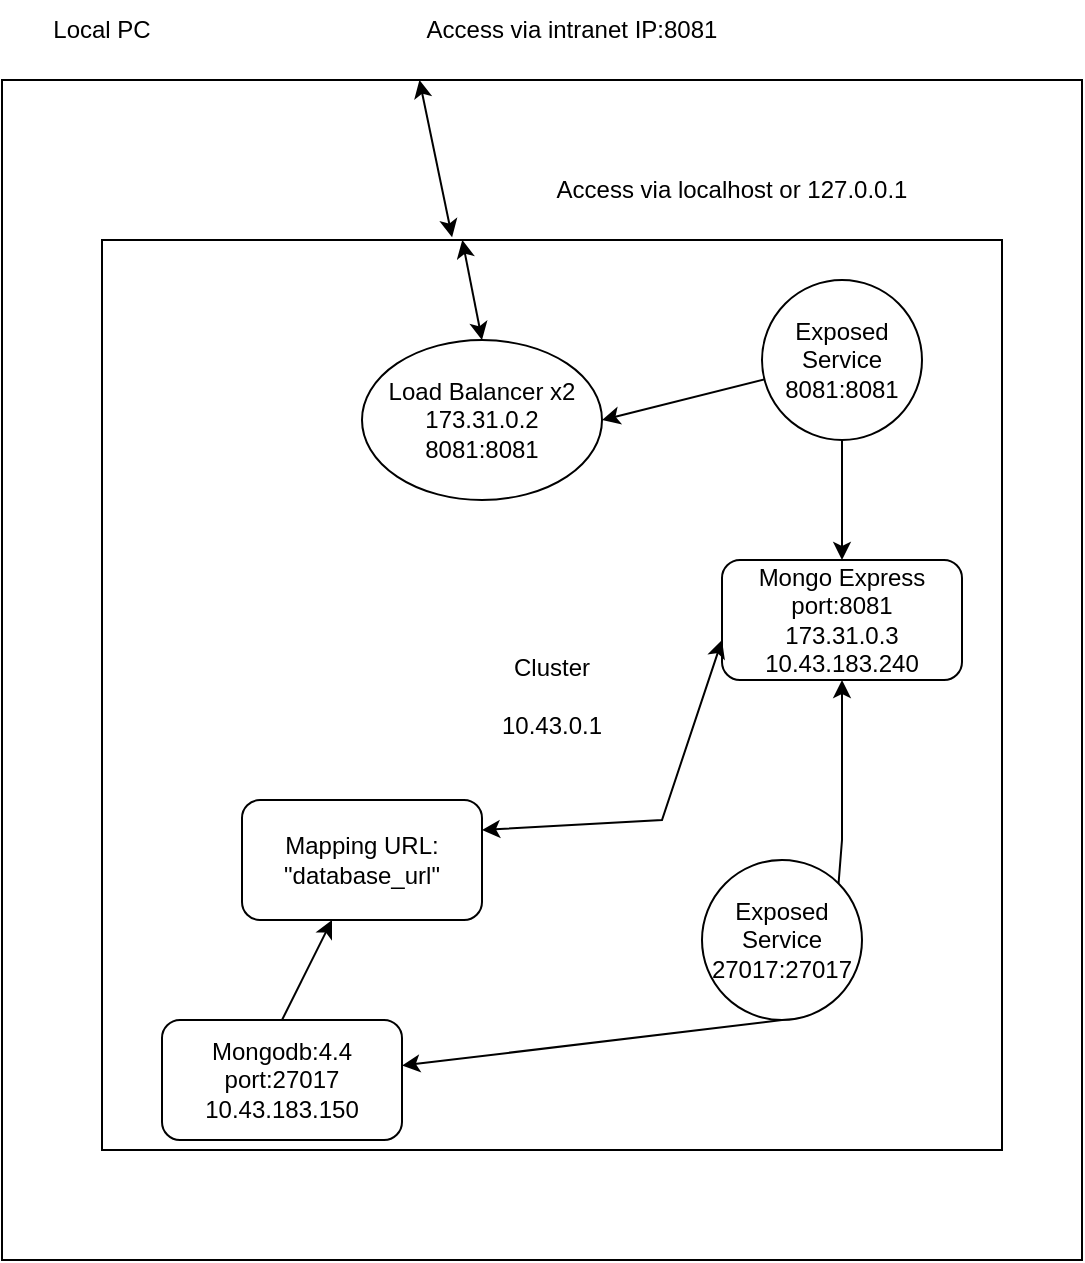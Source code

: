 <mxfile version="15.6.2" type="github">
  <diagram id="js_RON0iSXC88aSPOJ5O" name="Page-1">
    <mxGraphModel dx="1422" dy="794" grid="1" gridSize="10" guides="1" tooltips="1" connect="1" arrows="1" fold="1" page="1" pageScale="1" pageWidth="850" pageHeight="1100" math="0" shadow="0">
      <root>
        <mxCell id="0" />
        <mxCell id="1" parent="0" />
        <mxCell id="7dgOucnESHoZLJwLhFWW-1" value="" style="rounded=0;whiteSpace=wrap;html=1;" vertex="1" parent="1">
          <mxGeometry x="110" y="100" width="540" height="590" as="geometry" />
        </mxCell>
        <mxCell id="7dgOucnESHoZLJwLhFWW-2" value="Local PC" style="text;html=1;strokeColor=none;fillColor=none;align=center;verticalAlign=middle;whiteSpace=wrap;rounded=0;" vertex="1" parent="1">
          <mxGeometry x="130" y="60" width="60" height="30" as="geometry" />
        </mxCell>
        <mxCell id="7dgOucnESHoZLJwLhFWW-4" value="Cluster&lt;br&gt;&lt;br&gt;10.43.0.1" style="rounded=0;whiteSpace=wrap;html=1;" vertex="1" parent="1">
          <mxGeometry x="160" y="180" width="450" height="455" as="geometry" />
        </mxCell>
        <mxCell id="7dgOucnESHoZLJwLhFWW-3" value="Load Balancer x2&lt;br&gt;173.31.0.2&lt;br&gt;8081:8081" style="ellipse;whiteSpace=wrap;html=1;" vertex="1" parent="1">
          <mxGeometry x="290" y="230" width="120" height="80" as="geometry" />
        </mxCell>
        <mxCell id="7dgOucnESHoZLJwLhFWW-5" value="" style="endArrow=classic;startArrow=none;html=1;rounded=0;exitX=1;exitY=0.5;exitDx=0;exitDy=0;" edge="1" parent="1" source="7dgOucnESHoZLJwLhFWW-8" target="7dgOucnESHoZLJwLhFWW-7">
          <mxGeometry width="50" height="50" relative="1" as="geometry">
            <mxPoint x="430" y="380" as="sourcePoint" />
            <mxPoint x="480" y="330" as="targetPoint" />
            <Array as="points">
              <mxPoint x="530" y="240" />
            </Array>
          </mxGeometry>
        </mxCell>
        <mxCell id="7dgOucnESHoZLJwLhFWW-7" value="Mongo Express&lt;br&gt;port:8081&lt;br&gt;173.31.0.3&lt;br&gt;10.43.183.240" style="rounded=1;whiteSpace=wrap;html=1;" vertex="1" parent="1">
          <mxGeometry x="470" y="340.0" width="120" height="60" as="geometry" />
        </mxCell>
        <mxCell id="7dgOucnESHoZLJwLhFWW-8" value="Exposed Service&lt;br&gt;8081:8081" style="ellipse;whiteSpace=wrap;html=1;aspect=fixed;" vertex="1" parent="1">
          <mxGeometry x="490" y="200" width="80" height="80" as="geometry" />
        </mxCell>
        <mxCell id="7dgOucnESHoZLJwLhFWW-9" value="" style="endArrow=none;startArrow=classic;html=1;rounded=0;exitX=1;exitY=0.5;exitDx=0;exitDy=0;" edge="1" parent="1" source="7dgOucnESHoZLJwLhFWW-3" target="7dgOucnESHoZLJwLhFWW-8">
          <mxGeometry width="50" height="50" relative="1" as="geometry">
            <mxPoint x="440" y="240.0" as="sourcePoint" />
            <mxPoint x="530" y="340.0" as="targetPoint" />
            <Array as="points" />
          </mxGeometry>
        </mxCell>
        <mxCell id="7dgOucnESHoZLJwLhFWW-10" value="Mongodb:4.4&lt;br&gt;port:27017&lt;br&gt;10.43.183.150" style="rounded=1;whiteSpace=wrap;html=1;" vertex="1" parent="1">
          <mxGeometry x="190" y="570" width="120" height="60" as="geometry" />
        </mxCell>
        <mxCell id="7dgOucnESHoZLJwLhFWW-11" value="" style="endArrow=classic;startArrow=none;html=1;rounded=0;entryX=0.5;entryY=1;entryDx=0;entryDy=0;exitX=1;exitY=0;exitDx=0;exitDy=0;" edge="1" parent="1" source="7dgOucnESHoZLJwLhFWW-13" target="7dgOucnESHoZLJwLhFWW-7">
          <mxGeometry width="50" height="50" relative="1" as="geometry">
            <mxPoint x="470" y="480" as="sourcePoint" />
            <mxPoint x="520" y="430" as="targetPoint" />
            <Array as="points">
              <mxPoint x="530" y="480" />
            </Array>
          </mxGeometry>
        </mxCell>
        <mxCell id="7dgOucnESHoZLJwLhFWW-13" value="Exposed Service&lt;br&gt;27017:27017" style="ellipse;whiteSpace=wrap;html=1;aspect=fixed;" vertex="1" parent="1">
          <mxGeometry x="460" y="490" width="80" height="80" as="geometry" />
        </mxCell>
        <mxCell id="7dgOucnESHoZLJwLhFWW-14" value="" style="endArrow=none;startArrow=classic;html=1;rounded=0;entryX=0.5;entryY=1;entryDx=0;entryDy=0;" edge="1" parent="1" source="7dgOucnESHoZLJwLhFWW-10" target="7dgOucnESHoZLJwLhFWW-13">
          <mxGeometry width="50" height="50" relative="1" as="geometry">
            <mxPoint x="370" y="540" as="sourcePoint" />
            <mxPoint x="530" y="400" as="targetPoint" />
            <Array as="points" />
          </mxGeometry>
        </mxCell>
        <mxCell id="7dgOucnESHoZLJwLhFWW-15" value="" style="endArrow=classic;html=1;rounded=0;exitX=0.5;exitY=0;exitDx=0;exitDy=0;" edge="1" parent="1" source="7dgOucnESHoZLJwLhFWW-10" target="7dgOucnESHoZLJwLhFWW-16">
          <mxGeometry width="50" height="50" relative="1" as="geometry">
            <mxPoint x="310" y="540" as="sourcePoint" />
            <mxPoint x="360" y="490" as="targetPoint" />
          </mxGeometry>
        </mxCell>
        <mxCell id="7dgOucnESHoZLJwLhFWW-16" value="Mapping URL:&lt;br&gt;&quot;database_url&quot;" style="rounded=1;whiteSpace=wrap;html=1;" vertex="1" parent="1">
          <mxGeometry x="230" y="460" width="120" height="60" as="geometry" />
        </mxCell>
        <mxCell id="7dgOucnESHoZLJwLhFWW-17" value="" style="endArrow=classic;startArrow=classic;html=1;rounded=0;exitX=1;exitY=0.25;exitDx=0;exitDy=0;" edge="1" parent="1" source="7dgOucnESHoZLJwLhFWW-16">
          <mxGeometry width="50" height="50" relative="1" as="geometry">
            <mxPoint x="420" y="430" as="sourcePoint" />
            <mxPoint x="470" y="380" as="targetPoint" />
            <Array as="points">
              <mxPoint x="440" y="470" />
            </Array>
          </mxGeometry>
        </mxCell>
        <mxCell id="7dgOucnESHoZLJwLhFWW-18" value="" style="endArrow=classic;startArrow=classic;html=1;rounded=0;exitX=0.5;exitY=0;exitDx=0;exitDy=0;" edge="1" parent="1" source="7dgOucnESHoZLJwLhFWW-3" target="7dgOucnESHoZLJwLhFWW-4">
          <mxGeometry width="50" height="50" relative="1" as="geometry">
            <mxPoint x="370" y="240" as="sourcePoint" />
            <mxPoint x="420" y="190" as="targetPoint" />
          </mxGeometry>
        </mxCell>
        <mxCell id="7dgOucnESHoZLJwLhFWW-19" value="" style="endArrow=classic;startArrow=classic;html=1;rounded=0;exitX=0.389;exitY=-0.003;exitDx=0;exitDy=0;exitPerimeter=0;" edge="1" parent="1" source="7dgOucnESHoZLJwLhFWW-4" target="7dgOucnESHoZLJwLhFWW-1">
          <mxGeometry width="50" height="50" relative="1" as="geometry">
            <mxPoint x="375" y="160" as="sourcePoint" />
            <mxPoint x="425" y="110" as="targetPoint" />
          </mxGeometry>
        </mxCell>
        <mxCell id="7dgOucnESHoZLJwLhFWW-20" value="Access via localhost or 127.0.0.1" style="text;html=1;strokeColor=none;fillColor=none;align=center;verticalAlign=middle;whiteSpace=wrap;rounded=0;" vertex="1" parent="1">
          <mxGeometry x="380" y="140" width="190" height="30" as="geometry" />
        </mxCell>
        <mxCell id="7dgOucnESHoZLJwLhFWW-21" value="Access via intranet IP:8081" style="text;html=1;strokeColor=none;fillColor=none;align=center;verticalAlign=middle;whiteSpace=wrap;rounded=0;" vertex="1" parent="1">
          <mxGeometry x="300" y="60" width="190" height="30" as="geometry" />
        </mxCell>
      </root>
    </mxGraphModel>
  </diagram>
</mxfile>
